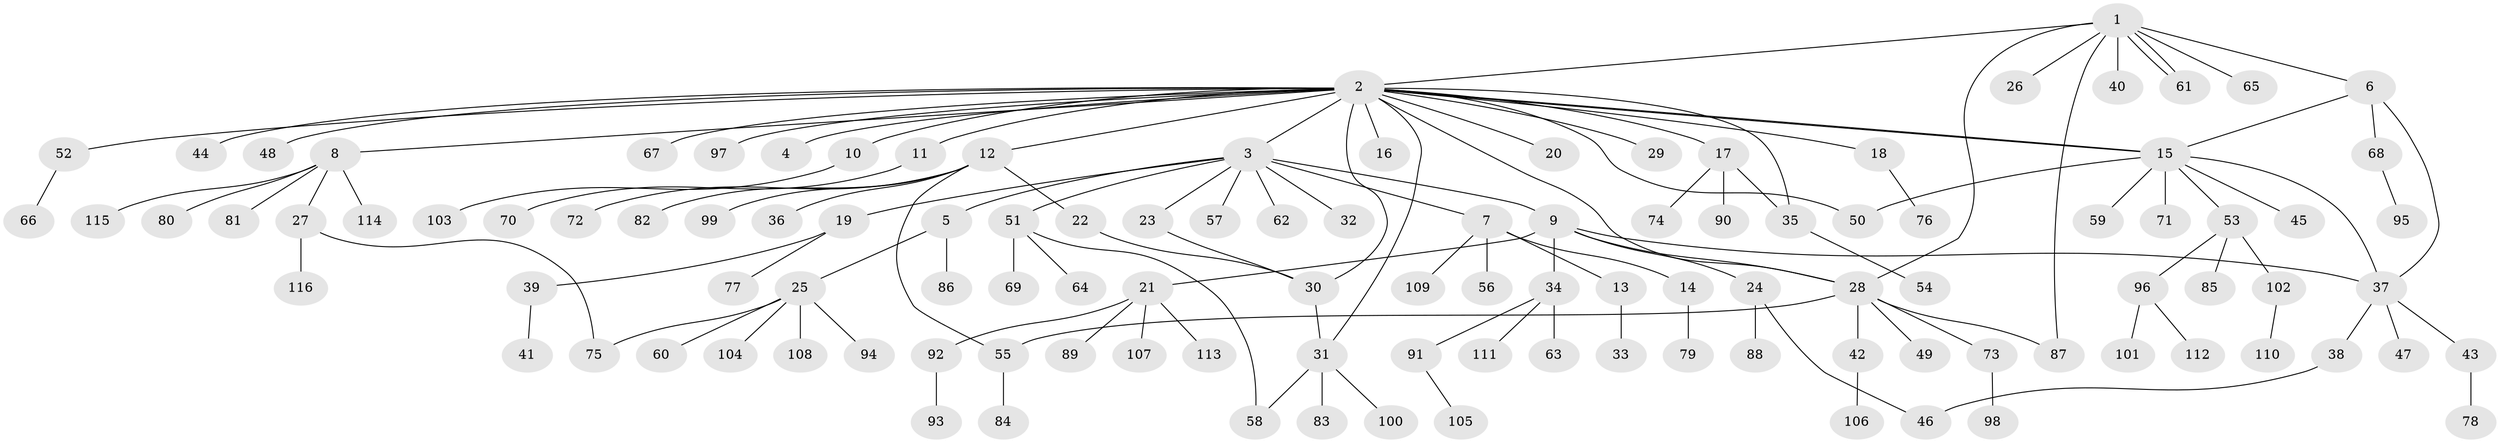 // coarse degree distribution, {8: 0.023255813953488372, 31: 0.011627906976744186, 1: 0.627906976744186, 2: 0.16279069767441862, 9: 0.011627906976744186, 5: 0.046511627906976744, 7: 0.023255813953488372, 3: 0.046511627906976744, 4: 0.046511627906976744}
// Generated by graph-tools (version 1.1) at 2025/41/03/06/25 10:41:47]
// undirected, 116 vertices, 132 edges
graph export_dot {
graph [start="1"]
  node [color=gray90,style=filled];
  1;
  2;
  3;
  4;
  5;
  6;
  7;
  8;
  9;
  10;
  11;
  12;
  13;
  14;
  15;
  16;
  17;
  18;
  19;
  20;
  21;
  22;
  23;
  24;
  25;
  26;
  27;
  28;
  29;
  30;
  31;
  32;
  33;
  34;
  35;
  36;
  37;
  38;
  39;
  40;
  41;
  42;
  43;
  44;
  45;
  46;
  47;
  48;
  49;
  50;
  51;
  52;
  53;
  54;
  55;
  56;
  57;
  58;
  59;
  60;
  61;
  62;
  63;
  64;
  65;
  66;
  67;
  68;
  69;
  70;
  71;
  72;
  73;
  74;
  75;
  76;
  77;
  78;
  79;
  80;
  81;
  82;
  83;
  84;
  85;
  86;
  87;
  88;
  89;
  90;
  91;
  92;
  93;
  94;
  95;
  96;
  97;
  98;
  99;
  100;
  101;
  102;
  103;
  104;
  105;
  106;
  107;
  108;
  109;
  110;
  111;
  112;
  113;
  114;
  115;
  116;
  1 -- 2;
  1 -- 6;
  1 -- 26;
  1 -- 28;
  1 -- 40;
  1 -- 61;
  1 -- 61;
  1 -- 65;
  1 -- 87;
  2 -- 3;
  2 -- 4;
  2 -- 8;
  2 -- 10;
  2 -- 11;
  2 -- 12;
  2 -- 15;
  2 -- 15;
  2 -- 16;
  2 -- 17;
  2 -- 18;
  2 -- 20;
  2 -- 28;
  2 -- 29;
  2 -- 30;
  2 -- 31;
  2 -- 35;
  2 -- 44;
  2 -- 48;
  2 -- 50;
  2 -- 52;
  2 -- 67;
  2 -- 97;
  3 -- 5;
  3 -- 7;
  3 -- 9;
  3 -- 19;
  3 -- 23;
  3 -- 32;
  3 -- 51;
  3 -- 57;
  3 -- 62;
  5 -- 25;
  5 -- 86;
  6 -- 15;
  6 -- 37;
  6 -- 68;
  7 -- 13;
  7 -- 14;
  7 -- 56;
  7 -- 109;
  8 -- 27;
  8 -- 80;
  8 -- 81;
  8 -- 114;
  8 -- 115;
  9 -- 21;
  9 -- 24;
  9 -- 28;
  9 -- 34;
  9 -- 37;
  10 -- 103;
  11 -- 70;
  12 -- 22;
  12 -- 36;
  12 -- 55;
  12 -- 72;
  12 -- 82;
  12 -- 99;
  13 -- 33;
  14 -- 79;
  15 -- 37;
  15 -- 45;
  15 -- 50;
  15 -- 53;
  15 -- 59;
  15 -- 71;
  17 -- 35;
  17 -- 74;
  17 -- 90;
  18 -- 76;
  19 -- 39;
  19 -- 77;
  21 -- 89;
  21 -- 92;
  21 -- 107;
  21 -- 113;
  22 -- 30;
  23 -- 30;
  24 -- 46;
  24 -- 88;
  25 -- 60;
  25 -- 75;
  25 -- 94;
  25 -- 104;
  25 -- 108;
  27 -- 75;
  27 -- 116;
  28 -- 42;
  28 -- 49;
  28 -- 55;
  28 -- 73;
  28 -- 87;
  30 -- 31;
  31 -- 58;
  31 -- 83;
  31 -- 100;
  34 -- 63;
  34 -- 91;
  34 -- 111;
  35 -- 54;
  37 -- 38;
  37 -- 43;
  37 -- 47;
  38 -- 46;
  39 -- 41;
  42 -- 106;
  43 -- 78;
  51 -- 58;
  51 -- 64;
  51 -- 69;
  52 -- 66;
  53 -- 85;
  53 -- 96;
  53 -- 102;
  55 -- 84;
  68 -- 95;
  73 -- 98;
  91 -- 105;
  92 -- 93;
  96 -- 101;
  96 -- 112;
  102 -- 110;
}
